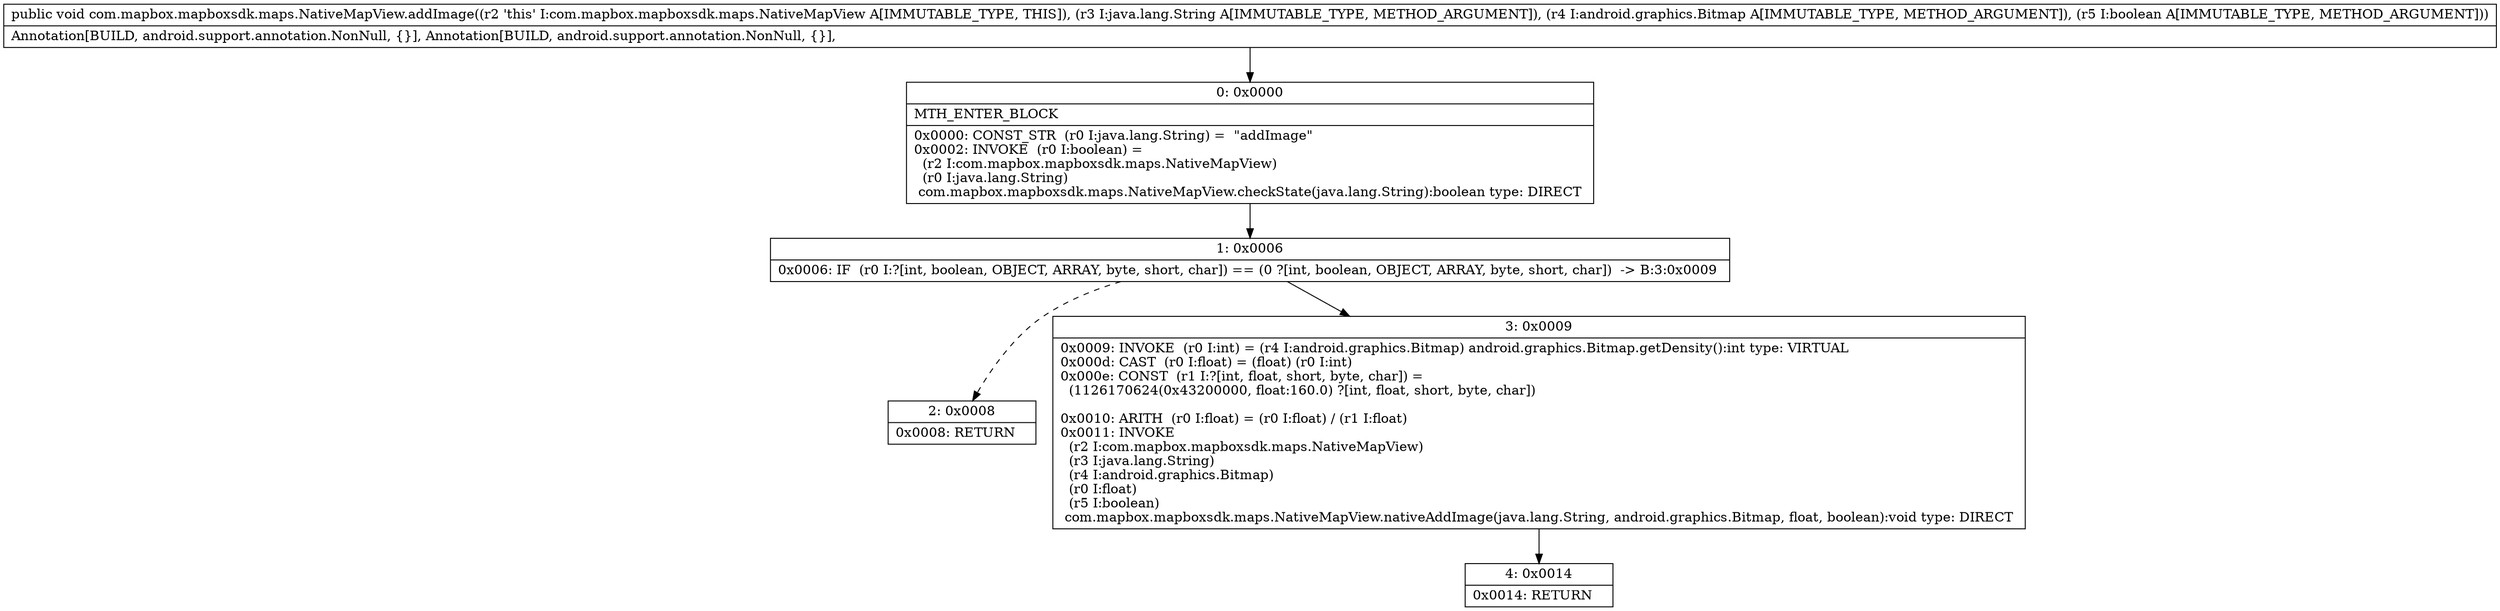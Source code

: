 digraph "CFG forcom.mapbox.mapboxsdk.maps.NativeMapView.addImage(Ljava\/lang\/String;Landroid\/graphics\/Bitmap;Z)V" {
Node_0 [shape=record,label="{0\:\ 0x0000|MTH_ENTER_BLOCK\l|0x0000: CONST_STR  (r0 I:java.lang.String) =  \"addImage\" \l0x0002: INVOKE  (r0 I:boolean) = \l  (r2 I:com.mapbox.mapboxsdk.maps.NativeMapView)\l  (r0 I:java.lang.String)\l com.mapbox.mapboxsdk.maps.NativeMapView.checkState(java.lang.String):boolean type: DIRECT \l}"];
Node_1 [shape=record,label="{1\:\ 0x0006|0x0006: IF  (r0 I:?[int, boolean, OBJECT, ARRAY, byte, short, char]) == (0 ?[int, boolean, OBJECT, ARRAY, byte, short, char])  \-\> B:3:0x0009 \l}"];
Node_2 [shape=record,label="{2\:\ 0x0008|0x0008: RETURN   \l}"];
Node_3 [shape=record,label="{3\:\ 0x0009|0x0009: INVOKE  (r0 I:int) = (r4 I:android.graphics.Bitmap) android.graphics.Bitmap.getDensity():int type: VIRTUAL \l0x000d: CAST  (r0 I:float) = (float) (r0 I:int) \l0x000e: CONST  (r1 I:?[int, float, short, byte, char]) = \l  (1126170624(0x43200000, float:160.0) ?[int, float, short, byte, char])\l \l0x0010: ARITH  (r0 I:float) = (r0 I:float) \/ (r1 I:float) \l0x0011: INVOKE  \l  (r2 I:com.mapbox.mapboxsdk.maps.NativeMapView)\l  (r3 I:java.lang.String)\l  (r4 I:android.graphics.Bitmap)\l  (r0 I:float)\l  (r5 I:boolean)\l com.mapbox.mapboxsdk.maps.NativeMapView.nativeAddImage(java.lang.String, android.graphics.Bitmap, float, boolean):void type: DIRECT \l}"];
Node_4 [shape=record,label="{4\:\ 0x0014|0x0014: RETURN   \l}"];
MethodNode[shape=record,label="{public void com.mapbox.mapboxsdk.maps.NativeMapView.addImage((r2 'this' I:com.mapbox.mapboxsdk.maps.NativeMapView A[IMMUTABLE_TYPE, THIS]), (r3 I:java.lang.String A[IMMUTABLE_TYPE, METHOD_ARGUMENT]), (r4 I:android.graphics.Bitmap A[IMMUTABLE_TYPE, METHOD_ARGUMENT]), (r5 I:boolean A[IMMUTABLE_TYPE, METHOD_ARGUMENT]))  | Annotation[BUILD, android.support.annotation.NonNull, \{\}], Annotation[BUILD, android.support.annotation.NonNull, \{\}], \l}"];
MethodNode -> Node_0;
Node_0 -> Node_1;
Node_1 -> Node_2[style=dashed];
Node_1 -> Node_3;
Node_3 -> Node_4;
}

